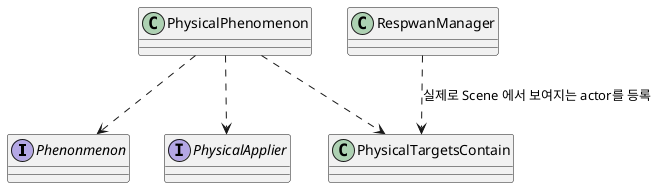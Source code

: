 @startuml(id=PhysicalPhenomenon)

interface Phenonmenon
interface PhysicalApplier
class RespwanManager
class PhysicalTargetsContain
class PhysicalPhenomenon
{
    
}
RespwanManager ..> PhysicalTargetsContain : 실제로 Scene 에서 보여지는 actor를 등록
PhysicalPhenomenon ..> Phenonmenon
PhysicalPhenomenon ..> PhysicalTargetsContain
PhysicalPhenomenon ..> PhysicalApplier

@end